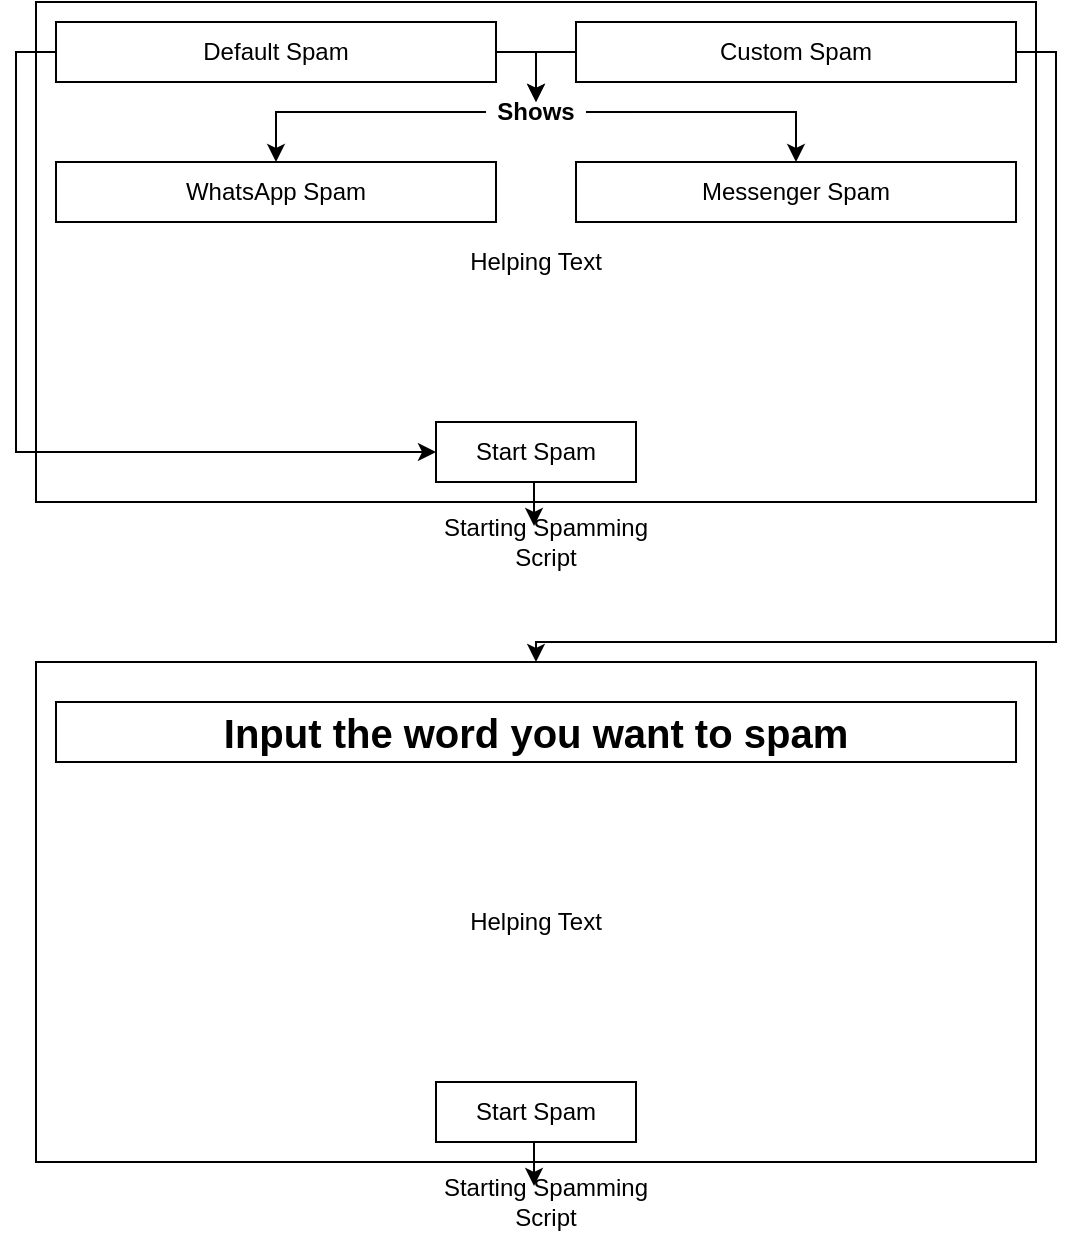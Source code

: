 <mxfile version="13.6.5">
    <diagram id="vz4GyPBzZ_96z4pleBEA" name="Page-1">
        <mxGraphModel dx="623" dy="1618" grid="1" gridSize="10" guides="1" tooltips="1" connect="1" arrows="1" fold="1" page="1" pageScale="1" pageWidth="850" pageHeight="1100" math="0" shadow="0">
            <root>
                <mxCell id="0"/>
                <mxCell id="1" parent="0"/>
                <mxCell id="bYLLVcfM6Fj7T4qPuRHO-1" value="" style="rounded=0;whiteSpace=wrap;html=1;" parent="1" vertex="1">
                    <mxGeometry x="110" y="-750" width="500" height="250" as="geometry"/>
                </mxCell>
                <mxCell id="bYLLVcfM6Fj7T4qPuRHO-2" value="&lt;b&gt;&lt;font style=&quot;font-size: 20px&quot;&gt;Input the word you want to spam&lt;/font&gt;&lt;/b&gt;" style="rounded=0;whiteSpace=wrap;html=1;" parent="1" vertex="1">
                    <mxGeometry x="120" y="-730" width="480" height="30" as="geometry"/>
                </mxCell>
                <mxCell id="bYLLVcfM6Fj7T4qPuRHO-6" style="edgeStyle=orthogonalEdgeStyle;rounded=0;orthogonalLoop=1;jettySize=auto;html=1;exitX=0.5;exitY=1;exitDx=0;exitDy=0;entryX=0.454;entryY=0.1;entryDx=0;entryDy=0;entryPerimeter=0;" parent="1" source="bYLLVcfM6Fj7T4qPuRHO-3" target="bYLLVcfM6Fj7T4qPuRHO-5" edge="1">
                    <mxGeometry relative="1" as="geometry"/>
                </mxCell>
                <mxCell id="bYLLVcfM6Fj7T4qPuRHO-3" value="Start Spam" style="rounded=0;whiteSpace=wrap;html=1;" parent="1" vertex="1">
                    <mxGeometry x="310" y="-540" width="100" height="30" as="geometry"/>
                </mxCell>
                <mxCell id="bYLLVcfM6Fj7T4qPuRHO-4" value="&lt;div&gt;&lt;span&gt;Helping Text&lt;/span&gt;&lt;/div&gt;" style="text;html=1;strokeColor=none;fillColor=none;align=center;verticalAlign=middle;whiteSpace=wrap;rounded=0;" parent="1" vertex="1">
                    <mxGeometry x="120" y="-690" width="480" height="140" as="geometry"/>
                </mxCell>
                <mxCell id="bYLLVcfM6Fj7T4qPuRHO-5" value="Starting Spamming Script" style="text;html=1;strokeColor=none;fillColor=none;align=center;verticalAlign=middle;whiteSpace=wrap;rounded=0;" parent="1" vertex="1">
                    <mxGeometry x="300" y="-490" width="130" height="20" as="geometry"/>
                </mxCell>
                <mxCell id="2" value="" style="rounded=0;whiteSpace=wrap;html=1;" vertex="1" parent="1">
                    <mxGeometry x="110" y="-1080" width="500" height="250" as="geometry"/>
                </mxCell>
                <mxCell id="4" style="edgeStyle=orthogonalEdgeStyle;rounded=0;orthogonalLoop=1;jettySize=auto;html=1;exitX=0.5;exitY=1;exitDx=0;exitDy=0;entryX=0.454;entryY=0.1;entryDx=0;entryDy=0;entryPerimeter=0;" edge="1" source="5" target="7" parent="1">
                    <mxGeometry relative="1" as="geometry"/>
                </mxCell>
                <mxCell id="5" value="Start Spam" style="rounded=0;whiteSpace=wrap;html=1;" vertex="1" parent="1">
                    <mxGeometry x="310" y="-870" width="100" height="30" as="geometry"/>
                </mxCell>
                <mxCell id="6" value="&lt;div&gt;&lt;span&gt;Helping Text&lt;/span&gt;&lt;/div&gt;" style="text;html=1;strokeColor=none;fillColor=none;align=center;verticalAlign=middle;whiteSpace=wrap;rounded=0;" vertex="1" parent="1">
                    <mxGeometry x="120" y="-1020" width="480" height="140" as="geometry"/>
                </mxCell>
                <mxCell id="7" value="Starting Spamming Script" style="text;html=1;strokeColor=none;fillColor=none;align=center;verticalAlign=middle;whiteSpace=wrap;rounded=0;" vertex="1" parent="1">
                    <mxGeometry x="300" y="-820" width="130" height="20" as="geometry"/>
                </mxCell>
                <mxCell id="17" style="edgeStyle=orthogonalEdgeStyle;rounded=0;orthogonalLoop=1;jettySize=auto;html=1;exitX=1;exitY=0.5;exitDx=0;exitDy=0;entryX=0.5;entryY=0;entryDx=0;entryDy=0;" edge="1" parent="1" source="8" target="12">
                    <mxGeometry relative="1" as="geometry"/>
                </mxCell>
                <mxCell id="22" style="edgeStyle=orthogonalEdgeStyle;rounded=0;orthogonalLoop=1;jettySize=auto;html=1;exitX=0;exitY=0.5;exitDx=0;exitDy=0;entryX=0;entryY=0.5;entryDx=0;entryDy=0;" edge="1" parent="1" source="8" target="5">
                    <mxGeometry relative="1" as="geometry"/>
                </mxCell>
                <mxCell id="8" value="Default Spam" style="rounded=0;whiteSpace=wrap;html=1;" vertex="1" parent="1">
                    <mxGeometry x="120" y="-1070" width="220" height="30" as="geometry"/>
                </mxCell>
                <mxCell id="16" style="edgeStyle=orthogonalEdgeStyle;rounded=0;orthogonalLoop=1;jettySize=auto;html=1;exitX=0;exitY=0.5;exitDx=0;exitDy=0;entryX=0.5;entryY=0;entryDx=0;entryDy=0;" edge="1" parent="1" source="9" target="12">
                    <mxGeometry relative="1" as="geometry"/>
                </mxCell>
                <mxCell id="21" style="edgeStyle=orthogonalEdgeStyle;rounded=0;orthogonalLoop=1;jettySize=auto;html=1;exitX=1;exitY=0.5;exitDx=0;exitDy=0;entryX=0.5;entryY=0;entryDx=0;entryDy=0;" edge="1" parent="1" source="9" target="bYLLVcfM6Fj7T4qPuRHO-1">
                    <mxGeometry relative="1" as="geometry">
                        <Array as="points">
                            <mxPoint x="620" y="-1055"/>
                            <mxPoint x="620" y="-760"/>
                            <mxPoint x="360" y="-760"/>
                        </Array>
                    </mxGeometry>
                </mxCell>
                <mxCell id="9" value="Custom Spam" style="rounded=0;whiteSpace=wrap;html=1;" vertex="1" parent="1">
                    <mxGeometry x="380" y="-1070" width="220" height="30" as="geometry"/>
                </mxCell>
                <mxCell id="10" value="WhatsApp Spam" style="rounded=0;whiteSpace=wrap;html=1;" vertex="1" parent="1">
                    <mxGeometry x="120" y="-1000" width="220" height="30" as="geometry"/>
                </mxCell>
                <mxCell id="11" value="Messenger Spam" style="rounded=0;whiteSpace=wrap;html=1;" vertex="1" parent="1">
                    <mxGeometry x="380" y="-1000" width="220" height="30" as="geometry"/>
                </mxCell>
                <mxCell id="19" style="edgeStyle=orthogonalEdgeStyle;rounded=0;orthogonalLoop=1;jettySize=auto;html=1;exitX=1;exitY=0.5;exitDx=0;exitDy=0;entryX=0.5;entryY=0;entryDx=0;entryDy=0;" edge="1" parent="1" source="12" target="11">
                    <mxGeometry relative="1" as="geometry"/>
                </mxCell>
                <mxCell id="20" style="edgeStyle=orthogonalEdgeStyle;rounded=0;orthogonalLoop=1;jettySize=auto;html=1;exitX=0;exitY=0.5;exitDx=0;exitDy=0;entryX=0.5;entryY=0;entryDx=0;entryDy=0;" edge="1" parent="1" source="12" target="10">
                    <mxGeometry relative="1" as="geometry"/>
                </mxCell>
                <mxCell id="12" value="&lt;b&gt;Shows&lt;/b&gt;" style="text;html=1;strokeColor=none;fillColor=none;align=center;verticalAlign=middle;whiteSpace=wrap;rounded=0;" vertex="1" parent="1">
                    <mxGeometry x="335" y="-1030" width="50" height="10" as="geometry"/>
                </mxCell>
            </root>
        </mxGraphModel>
    </diagram>
</mxfile>
